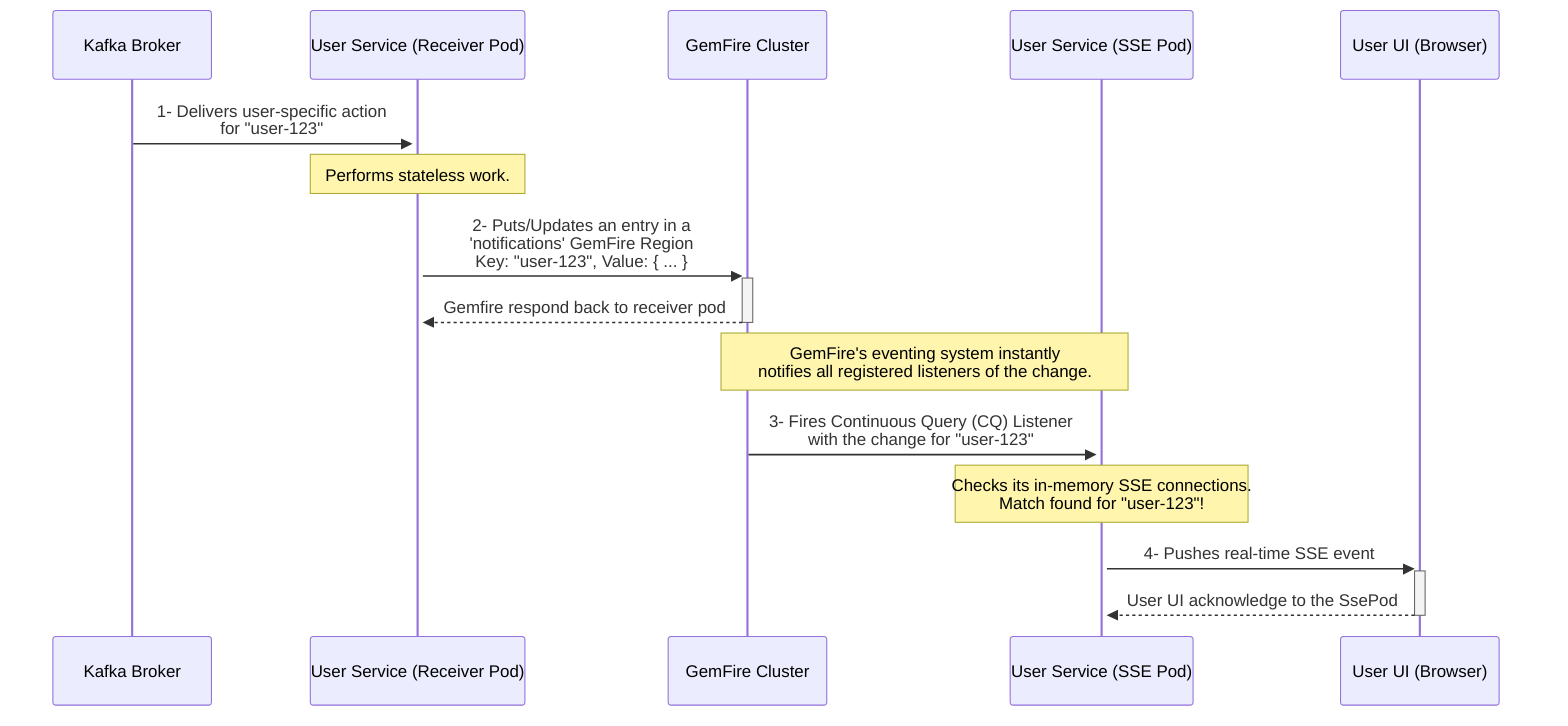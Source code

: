sequenceDiagram
    participant Kafka as Kafka Broker
    participant ReceiverPod as User Service (Receiver Pod)
    participant GemFire as GemFire Cluster
    participant SsePod as User Service (SSE Pod)
    participant UserUI as User UI (Browser)

    Kafka->>+ReceiverPod: 1- Delivers user-specific action <br/> for "user-123"

    Note over ReceiverPod: Performs stateless work.

    ReceiverPod->>+GemFire: 2- Puts/Updates an entry in a <br/> 'notifications' GemFire Region <br/> Key: "user-123", Value: { ... }
    GemFire-->>-ReceiverPod: Gemfire respond back to receiver pod

    Note over GemFire, SsePod: GemFire's eventing system instantly <br/> notifies all registered listeners of the change.

    GemFire->>+SsePod: 3- Fires Continuous Query (CQ) Listener <br/> with the change for "user-123"
    
    Note over SsePod: Checks its in-memory SSE connections. <br/> Match found for "user-123"!
    
    SsePod->>+UserUI: 4- Pushes real-time SSE event
    UserUI-->>-SsePod: User UI acknowledge to the SsePod